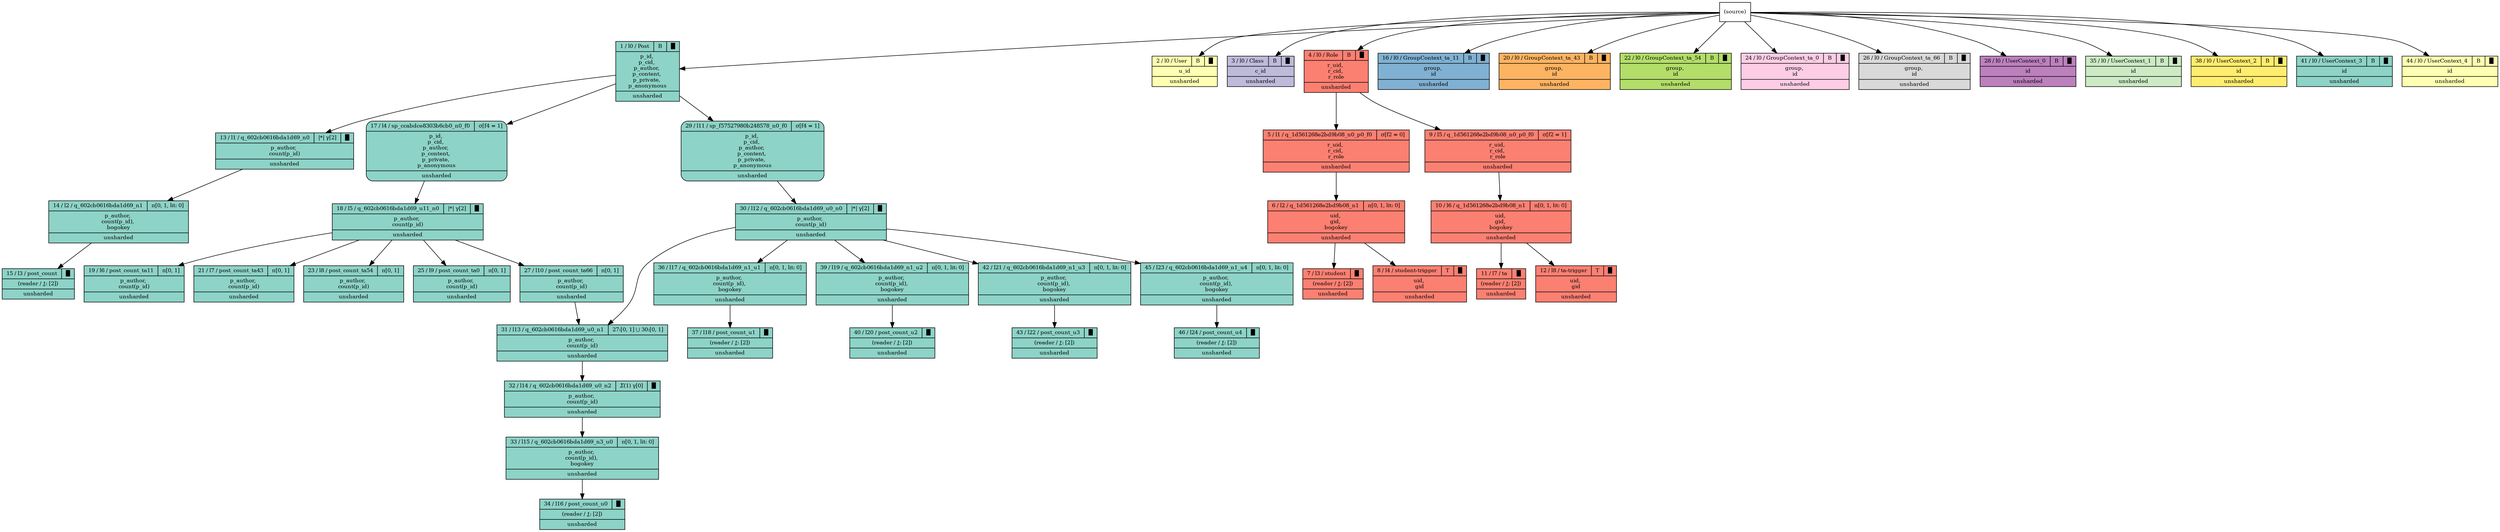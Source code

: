 digraph {{
    node [shape=record, fontsize=10]
    0 [style="filled", fillcolor=white, label="(source)"]
    1 [style="filled", fillcolor="/set312/1", label="{ { 1 / l0 / Post | B | █ } | p_id, \np_cid, \np_author, \np_content, \np_private, \np_anonymous | unsharded }"]
    2 [style="filled", fillcolor="/set312/2", label="{ { 2 / l0 / User | B | █ } | u_id | unsharded }"]
    3 [style="filled", fillcolor="/set312/3", label="{ { 3 / l0 / Class | B | █ } | c_id | unsharded }"]
    4 [style="filled", fillcolor="/set312/4", label="{ { 4 / l0 / Role | B | █ } | r_uid, \nr_cid, \nr_role | unsharded }"]
    5 [style="filled", fillcolor="/set312/4", label="{{ 5 / l1 / q_1d561268e2bd9b08_n0_p0_f0 | σ[f2 = 0]  } | r_uid, \nr_cid, \nr_role | unsharded }"]
    6 [style="filled", fillcolor="/set312/4", label="{{ 6 / l2 / q_1d561268e2bd9b08_n1 | π[0, 1, lit: 0]  } | uid, \ngid, \nbogokey | unsharded }"]
    7 [style="filled", fillcolor="/set312/4", label="{ { 7 / l3 / student | █ } | (reader / ⚷: [2]) | unsharded }"]
    8 [style="filled", fillcolor="/set312/4", label="{{ 8 / l4 / student-trigger | T | █ } | uid, \ngid | unsharded }"]
    9 [style="filled", fillcolor="/set312/4", label="{{ 9 / l5 / q_1d561268e2bd9b08_n0_p0_f0 | σ[f2 = 1]  } | r_uid, \nr_cid, \nr_role | unsharded }"]
    10 [style="filled", fillcolor="/set312/4", label="{{ 10 / l6 / q_1d561268e2bd9b08_n1 | π[0, 1, lit: 0]  } | uid, \ngid, \nbogokey | unsharded }"]
    11 [style="filled", fillcolor="/set312/4", label="{ { 11 / l7 / ta | █ } | (reader / ⚷: [2]) | unsharded }"]
    12 [style="filled", fillcolor="/set312/4", label="{{ 12 / l8 / ta-trigger | T | █ } | uid, \ngid | unsharded }"]
    13 [style="filled", fillcolor="/set312/1", label="{{ 13 / l1 / q_602cb0616bda1d69_n0 | \|*\| γ[2] | █ } | p_author, \ncount(p_id) | unsharded }"]
    14 [style="filled", fillcolor="/set312/1", label="{{ 14 / l2 / q_602cb0616bda1d69_n1 | π[0, 1, lit: 0]  } | p_author, \ncount(p_id), \nbogokey | unsharded }"]
    15 [style="filled", fillcolor="/set312/1", label="{ { 15 / l3 / post_count | █ } | (reader / ⚷: [2]) | unsharded }"]
    16 [style="filled", fillcolor="/set312/5", label="{ { 16 / l0 / GroupContext_ta_11 | B | █ } | group, \nid | unsharded }"]
    17 [style="filled,rounded", fillcolor="/set312/1", label="{{ 17 / l4 / sp_ccabdce8303b6cb0_n0_f0 | σ[f4 = 1]  } | p_id, \np_cid, \np_author, \np_content, \np_private, \np_anonymous | unsharded }"]
    18 [style="filled", fillcolor="/set312/1", label="{{ 18 / l5 / q_602cb0616bda1d69_u11_n0 | \|*\| γ[2] | █ } | p_author, \ncount(p_id) | unsharded }"]
    19 [style="filled", fillcolor="/set312/1", label="{{ 19 / l6 / post_count_ta11 | π[0, 1]  } | p_author, \ncount(p_id) | unsharded }"]
    20 [style="filled", fillcolor="/set312/6", label="{ { 20 / l0 / GroupContext_ta_43 | B | █ } | group, \nid | unsharded }"]
    21 [style="filled", fillcolor="/set312/1", label="{{ 21 / l7 / post_count_ta43 | π[0, 1]  } | p_author, \ncount(p_id) | unsharded }"]
    22 [style="filled", fillcolor="/set312/7", label="{ { 22 / l0 / GroupContext_ta_54 | B | █ } | group, \nid | unsharded }"]
    23 [style="filled", fillcolor="/set312/1", label="{{ 23 / l8 / post_count_ta54 | π[0, 1]  } | p_author, \ncount(p_id) | unsharded }"]
    24 [style="filled", fillcolor="/set312/8", label="{ { 24 / l0 / GroupContext_ta_0 | B | █ } | group, \nid | unsharded }"]
    25 [style="filled", fillcolor="/set312/1", label="{{ 25 / l9 / post_count_ta0 | π[0, 1]  } | p_author, \ncount(p_id) | unsharded }"]
    26 [style="filled", fillcolor="/set312/9", label="{ { 26 / l0 / GroupContext_ta_66 | B | █ } | group, \nid | unsharded }"]
    27 [style="filled", fillcolor="/set312/1", label="{{ 27 / l10 / post_count_ta66 | π[0, 1]  } | p_author, \ncount(p_id) | unsharded }"]
    28 [style="filled", fillcolor="/set312/10", label="{ { 28 / l0 / UserContext_0 | B | █ } | id | unsharded }"]
    29 [style="filled,rounded", fillcolor="/set312/1", label="{{ 29 / l11 / sp_f57527980b248578_n0_f0 | σ[f4 = 1]  } | p_id, \np_cid, \np_author, \np_content, \np_private, \np_anonymous | unsharded }"]
    30 [style="filled", fillcolor="/set312/1", label="{{ 30 / l12 / q_602cb0616bda1d69_u0_n0 | \|*\| γ[2] | █ } | p_author, \ncount(p_id) | unsharded }"]
    31 [style="filled", fillcolor="/set312/1", label="{{ 31 / l13 / q_602cb0616bda1d69_u0_n1 | 27:[0, 1] ⋃ 30:[0, 1]  } | p_author, \ncount(p_id) | unsharded }"]
    32 [style="filled", fillcolor="/set312/1", label="{{ 32 / l14 / q_602cb0616bda1d69_u0_n2 | 𝛴(1) γ[0] | █ } | p_author, \ncount(p_id) | unsharded }"]
    33 [style="filled", fillcolor="/set312/1", label="{{ 33 / l15 / q_602cb0616bda1d69_n3_u0 | π[0, 1, lit: 0]  } | p_author, \ncount(p_id), \nbogokey | unsharded }"]
    34 [style="filled", fillcolor="/set312/1", label="{ { 34 / l16 / post_count_u0 | █ } | (reader / ⚷: [2]) | unsharded }"]
    35 [style="filled", fillcolor="/set312/11", label="{ { 35 / l0 / UserContext_1 | B | █ } | id | unsharded }"]
    36 [style="filled", fillcolor="/set312/1", label="{{ 36 / l17 / q_602cb0616bda1d69_n1_u1 | π[0, 1, lit: 0]  } | p_author, \ncount(p_id), \nbogokey | unsharded }"]
    37 [style="filled", fillcolor="/set312/1", label="{ { 37 / l18 / post_count_u1 | █ } | (reader / ⚷: [2]) | unsharded }"]
    38 [style="filled", fillcolor="/set312/12", label="{ { 38 / l0 / UserContext_2 | B | █ } | id | unsharded }"]
    39 [style="filled", fillcolor="/set312/1", label="{{ 39 / l19 / q_602cb0616bda1d69_n1_u2 | π[0, 1, lit: 0]  } | p_author, \ncount(p_id), \nbogokey | unsharded }"]
    40 [style="filled", fillcolor="/set312/1", label="{ { 40 / l20 / post_count_u2 | █ } | (reader / ⚷: [2]) | unsharded }"]
    41 [style="filled", fillcolor="/set312/1", label="{ { 41 / l0 / UserContext_3 | B | █ } | id | unsharded }"]
    42 [style="filled", fillcolor="/set312/1", label="{{ 42 / l21 / q_602cb0616bda1d69_n1_u3 | π[0, 1, lit: 0]  } | p_author, \ncount(p_id), \nbogokey | unsharded }"]
    43 [style="filled", fillcolor="/set312/1", label="{ { 43 / l22 / post_count_u3 | █ } | (reader / ⚷: [2]) | unsharded }"]
    44 [style="filled", fillcolor="/set312/2", label="{ { 44 / l0 / UserContext_4 | B | █ } | id | unsharded }"]
    45 [style="filled", fillcolor="/set312/1", label="{{ 45 / l23 / q_602cb0616bda1d69_n1_u4 | π[0, 1, lit: 0]  } | p_author, \ncount(p_id), \nbogokey | unsharded }"]
    46 [style="filled", fillcolor="/set312/1", label="{ { 46 / l24 / post_count_u4 | █ } | (reader / ⚷: [2]) | unsharded }"]
    0 -> 1
    0 -> 2
    0 -> 3
    0 -> 4
    4 -> 5
    5 -> 6
    6 -> 7
    6 -> 8
    4 -> 9
    9 -> 10
    10 -> 11
    10 -> 12
    1 -> 13
    13 -> 14
    14 -> 15
    0 -> 16
    1 -> 17
    17 -> 18
    18 -> 19
    0 -> 20
    18 -> 21
    0 -> 22
    18 -> 23
    0 -> 24
    18 -> 25
    0 -> 26
    18 -> 27
    0 -> 28
    1 -> 29
    29 -> 30
    27 -> 31
    30 -> 31
    31 -> 32
    32 -> 33
    33 -> 34
    0 -> 35
    30 -> 36
    36 -> 37
    0 -> 38
    30 -> 39
    39 -> 40
    0 -> 41
    30 -> 42
    42 -> 43
    0 -> 44
    30 -> 45
    45 -> 46
}}